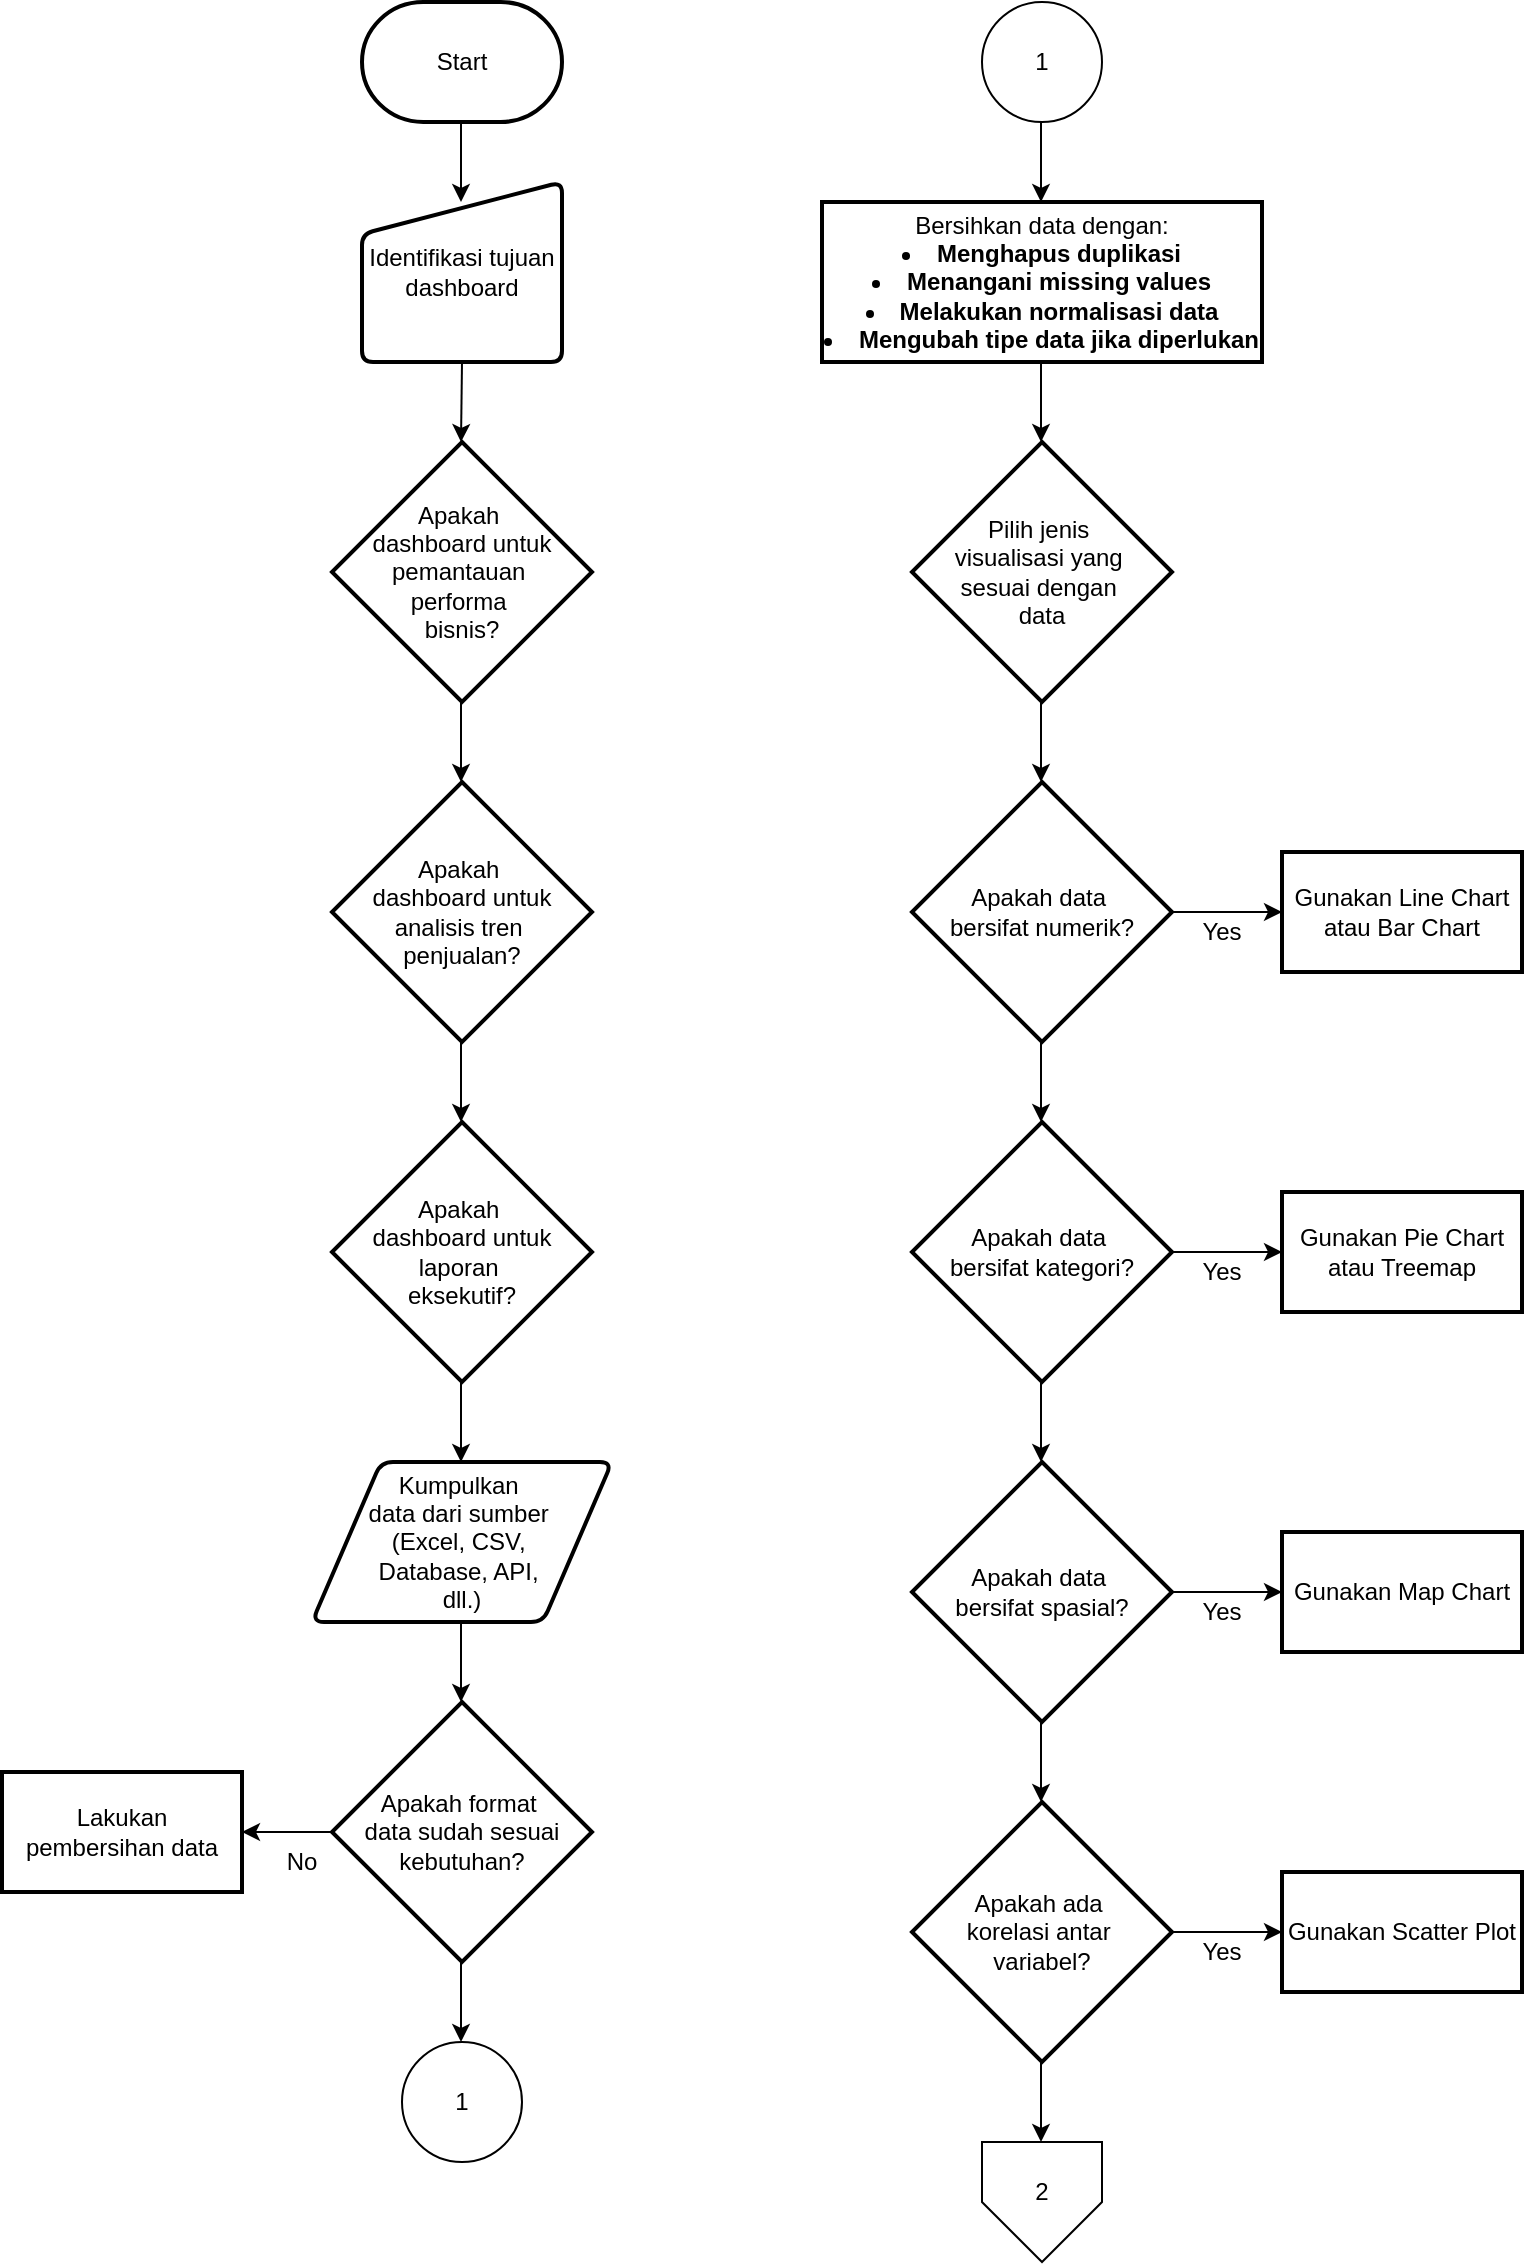 <mxfile version="26.0.9" pages="2">
  <diagram id="C5RBs43oDa-KdzZeNtuy" name="Page-1">
    <mxGraphModel dx="2100" dy="1242" grid="1" gridSize="10" guides="1" tooltips="1" connect="1" arrows="1" fold="1" page="1" pageScale="1" pageWidth="827" pageHeight="1169" math="0" shadow="0">
      <root>
        <mxCell id="WIyWlLk6GJQsqaUBKTNV-0" />
        <mxCell id="WIyWlLk6GJQsqaUBKTNV-1" parent="WIyWlLk6GJQsqaUBKTNV-0" />
        <mxCell id="WIyWlLk6GJQsqaUBKTNV-2" value="" style="rounded=0;html=1;jettySize=auto;orthogonalLoop=1;fontSize=11;endArrow=block;endFill=0;endSize=8;strokeWidth=1;shadow=0;labelBackgroundColor=none;edgeStyle=orthogonalEdgeStyle;" parent="WIyWlLk6GJQsqaUBKTNV-1" edge="1">
          <mxGeometry relative="1" as="geometry">
            <mxPoint x="245" y="160" as="sourcePoint" />
            <mxPoint x="245" y="170" as="targetPoint" />
          </mxGeometry>
        </mxCell>
        <mxCell id="RInjZ02PP6oDg6OvWx2F-0" value="Start" style="strokeWidth=2;html=1;shape=mxgraph.flowchart.terminator;whiteSpace=wrap;" vertex="1" parent="WIyWlLk6GJQsqaUBKTNV-1">
          <mxGeometry x="215" y="20" width="100" height="60" as="geometry" />
        </mxCell>
        <mxCell id="RInjZ02PP6oDg6OvWx2F-3" value="Identifikasi tujuan dashboard" style="html=1;strokeWidth=2;shape=manualInput;whiteSpace=wrap;rounded=1;size=26;arcSize=11;" vertex="1" parent="WIyWlLk6GJQsqaUBKTNV-1">
          <mxGeometry x="215" y="110" width="100" height="90" as="geometry" />
        </mxCell>
        <mxCell id="RInjZ02PP6oDg6OvWx2F-6" value="Apakah&amp;nbsp;&lt;div&gt;dashboard untuk pemantauan&amp;nbsp;&lt;/div&gt;&lt;div&gt;performa&amp;nbsp;&lt;/div&gt;&lt;div&gt;bisnis?&lt;/div&gt;" style="strokeWidth=2;html=1;shape=mxgraph.flowchart.decision;whiteSpace=wrap;" vertex="1" parent="WIyWlLk6GJQsqaUBKTNV-1">
          <mxGeometry x="200" y="240" width="130" height="130" as="geometry" />
        </mxCell>
        <mxCell id="RInjZ02PP6oDg6OvWx2F-10" value="" style="endArrow=classic;html=1;rounded=0;" edge="1" parent="WIyWlLk6GJQsqaUBKTNV-1">
          <mxGeometry width="50" height="50" relative="1" as="geometry">
            <mxPoint x="264.5" y="370" as="sourcePoint" />
            <mxPoint x="264.5" y="410" as="targetPoint" />
          </mxGeometry>
        </mxCell>
        <mxCell id="RInjZ02PP6oDg6OvWx2F-12" value="Apakah&amp;nbsp;&lt;div&gt;dashboard untuk analisis tren&amp;nbsp;&lt;/div&gt;&lt;div&gt;penjualan?&lt;/div&gt;" style="strokeWidth=2;html=1;shape=mxgraph.flowchart.decision;whiteSpace=wrap;" vertex="1" parent="WIyWlLk6GJQsqaUBKTNV-1">
          <mxGeometry x="200" y="410" width="130" height="130" as="geometry" />
        </mxCell>
        <mxCell id="RInjZ02PP6oDg6OvWx2F-13" value="" style="endArrow=classic;html=1;rounded=0;" edge="1" parent="WIyWlLk6GJQsqaUBKTNV-1">
          <mxGeometry width="50" height="50" relative="1" as="geometry">
            <mxPoint x="264.5" y="540" as="sourcePoint" />
            <mxPoint x="264.5" y="580" as="targetPoint" />
          </mxGeometry>
        </mxCell>
        <mxCell id="RInjZ02PP6oDg6OvWx2F-14" value="Apakah&amp;nbsp;&lt;div&gt;dashboard untuk laporan&amp;nbsp;&lt;/div&gt;&lt;div&gt;eksekutif?&lt;/div&gt;" style="strokeWidth=2;html=1;shape=mxgraph.flowchart.decision;whiteSpace=wrap;" vertex="1" parent="WIyWlLk6GJQsqaUBKTNV-1">
          <mxGeometry x="200" y="580" width="130" height="130" as="geometry" />
        </mxCell>
        <mxCell id="RInjZ02PP6oDg6OvWx2F-15" value="" style="endArrow=classic;html=1;rounded=0;" edge="1" parent="WIyWlLk6GJQsqaUBKTNV-1">
          <mxGeometry width="50" height="50" relative="1" as="geometry">
            <mxPoint x="264.5" y="710" as="sourcePoint" />
            <mxPoint x="264.5" y="750" as="targetPoint" />
          </mxGeometry>
        </mxCell>
        <mxCell id="RInjZ02PP6oDg6OvWx2F-16" value="Kumpulkan&amp;nbsp;&lt;div&gt;data dari&amp;nbsp;&lt;span style=&quot;background-color: transparent; color: light-dark(rgb(0, 0, 0), rgb(255, 255, 255));&quot;&gt;sumber&amp;nbsp;&lt;/span&gt;&lt;/div&gt;&lt;div&gt;&lt;span style=&quot;background-color: transparent; color: light-dark(rgb(0, 0, 0), rgb(255, 255, 255));&quot;&gt;(Excel, CSV,&amp;nbsp;&lt;/span&gt;&lt;/div&gt;&lt;div&gt;&lt;span style=&quot;background-color: transparent; color: light-dark(rgb(0, 0, 0), rgb(255, 255, 255));&quot;&gt;Database, API,&amp;nbsp;&lt;/span&gt;&lt;/div&gt;&lt;div&gt;&lt;span style=&quot;background-color: transparent; color: light-dark(rgb(0, 0, 0), rgb(255, 255, 255));&quot;&gt;dll.)&lt;/span&gt;&lt;/div&gt;" style="shape=parallelogram;html=1;strokeWidth=2;perimeter=parallelogramPerimeter;whiteSpace=wrap;rounded=1;arcSize=12;size=0.23;" vertex="1" parent="WIyWlLk6GJQsqaUBKTNV-1">
          <mxGeometry x="190" y="750" width="150" height="80" as="geometry" />
        </mxCell>
        <mxCell id="RInjZ02PP6oDg6OvWx2F-17" value="" style="endArrow=classic;html=1;rounded=0;" edge="1" parent="WIyWlLk6GJQsqaUBKTNV-1">
          <mxGeometry width="50" height="50" relative="1" as="geometry">
            <mxPoint x="264.5" y="830" as="sourcePoint" />
            <mxPoint x="264.5" y="870" as="targetPoint" />
          </mxGeometry>
        </mxCell>
        <mxCell id="RInjZ02PP6oDg6OvWx2F-18" value="Apakah format&amp;nbsp;&lt;div&gt;data sudah sesuai kebutuhan?&lt;br&gt;&lt;/div&gt;" style="strokeWidth=2;html=1;shape=mxgraph.flowchart.decision;whiteSpace=wrap;" vertex="1" parent="WIyWlLk6GJQsqaUBKTNV-1">
          <mxGeometry x="200" y="870" width="130" height="130" as="geometry" />
        </mxCell>
        <mxCell id="RInjZ02PP6oDg6OvWx2F-19" value="Lakukan pembersihan data" style="whiteSpace=wrap;html=1;strokeWidth=2;" vertex="1" parent="WIyWlLk6GJQsqaUBKTNV-1">
          <mxGeometry x="35" y="905" width="120" height="60" as="geometry" />
        </mxCell>
        <mxCell id="RInjZ02PP6oDg6OvWx2F-21" value="No" style="text;html=1;align=center;verticalAlign=middle;whiteSpace=wrap;rounded=0;" vertex="1" parent="WIyWlLk6GJQsqaUBKTNV-1">
          <mxGeometry x="155" y="935" width="60" height="30" as="geometry" />
        </mxCell>
        <mxCell id="RInjZ02PP6oDg6OvWx2F-22" value="" style="endArrow=classic;html=1;rounded=0;entryX=1;entryY=0.5;entryDx=0;entryDy=0;exitX=0;exitY=0.5;exitDx=0;exitDy=0;exitPerimeter=0;" edge="1" parent="WIyWlLk6GJQsqaUBKTNV-1" source="RInjZ02PP6oDg6OvWx2F-18" target="RInjZ02PP6oDg6OvWx2F-19">
          <mxGeometry width="50" height="50" relative="1" as="geometry">
            <mxPoint x="309" y="930" as="sourcePoint" />
            <mxPoint x="309" y="970" as="targetPoint" />
          </mxGeometry>
        </mxCell>
        <mxCell id="RInjZ02PP6oDg6OvWx2F-23" value="Bersihkan data dengan:&lt;div&gt;&lt;li&gt;&lt;strong&gt;Menghapus duplikasi&lt;/strong&gt;&lt;/li&gt;&lt;li&gt;&lt;strong&gt;Menangani missing values&lt;/strong&gt;&lt;/li&gt;&lt;li&gt;&lt;strong&gt;Melakukan normalisasi data&lt;/strong&gt;&lt;/li&gt;&lt;li&gt;&lt;strong&gt;Mengubah tipe data jika diperlukan&lt;/strong&gt;&lt;/li&gt;&lt;/div&gt;" style="whiteSpace=wrap;html=1;strokeWidth=2;" vertex="1" parent="WIyWlLk6GJQsqaUBKTNV-1">
          <mxGeometry x="445" y="120" width="220" height="80" as="geometry" />
        </mxCell>
        <mxCell id="RInjZ02PP6oDg6OvWx2F-24" value="" style="endArrow=classic;html=1;rounded=0;" edge="1" parent="WIyWlLk6GJQsqaUBKTNV-1">
          <mxGeometry width="50" height="50" relative="1" as="geometry">
            <mxPoint x="264.5" y="1000" as="sourcePoint" />
            <mxPoint x="264.5" y="1040" as="targetPoint" />
          </mxGeometry>
        </mxCell>
        <mxCell id="RInjZ02PP6oDg6OvWx2F-26" value="" style="endArrow=classic;html=1;rounded=0;" edge="1" parent="WIyWlLk6GJQsqaUBKTNV-1">
          <mxGeometry width="50" height="50" relative="1" as="geometry">
            <mxPoint x="264.5" y="80" as="sourcePoint" />
            <mxPoint x="264.5" y="120" as="targetPoint" />
          </mxGeometry>
        </mxCell>
        <mxCell id="RInjZ02PP6oDg6OvWx2F-27" value="" style="endArrow=classic;html=1;rounded=0;" edge="1" parent="WIyWlLk6GJQsqaUBKTNV-1">
          <mxGeometry width="50" height="50" relative="1" as="geometry">
            <mxPoint x="265" y="200" as="sourcePoint" />
            <mxPoint x="264.5" y="240" as="targetPoint" />
          </mxGeometry>
        </mxCell>
        <mxCell id="RInjZ02PP6oDg6OvWx2F-28" value="" style="verticalLabelPosition=bottom;verticalAlign=top;html=1;shape=mxgraph.flowchart.on-page_reference;" vertex="1" parent="WIyWlLk6GJQsqaUBKTNV-1">
          <mxGeometry x="235" y="1040" width="60" height="60" as="geometry" />
        </mxCell>
        <mxCell id="RInjZ02PP6oDg6OvWx2F-29" value="1" style="text;html=1;align=center;verticalAlign=middle;whiteSpace=wrap;rounded=0;" vertex="1" parent="WIyWlLk6GJQsqaUBKTNV-1">
          <mxGeometry x="235" y="1055" width="60" height="30" as="geometry" />
        </mxCell>
        <mxCell id="RInjZ02PP6oDg6OvWx2F-30" value="" style="verticalLabelPosition=bottom;verticalAlign=top;html=1;shape=mxgraph.flowchart.on-page_reference;" vertex="1" parent="WIyWlLk6GJQsqaUBKTNV-1">
          <mxGeometry x="525" y="20" width="60" height="60" as="geometry" />
        </mxCell>
        <mxCell id="RInjZ02PP6oDg6OvWx2F-31" value="1" style="text;html=1;align=center;verticalAlign=middle;whiteSpace=wrap;rounded=0;" vertex="1" parent="WIyWlLk6GJQsqaUBKTNV-1">
          <mxGeometry x="525" y="35" width="60" height="30" as="geometry" />
        </mxCell>
        <mxCell id="RInjZ02PP6oDg6OvWx2F-32" value="" style="endArrow=classic;html=1;rounded=0;" edge="1" parent="WIyWlLk6GJQsqaUBKTNV-1">
          <mxGeometry width="50" height="50" relative="1" as="geometry">
            <mxPoint x="554.5" y="80" as="sourcePoint" />
            <mxPoint x="554.5" y="120" as="targetPoint" />
          </mxGeometry>
        </mxCell>
        <mxCell id="RInjZ02PP6oDg6OvWx2F-33" value="" style="endArrow=classic;html=1;rounded=0;" edge="1" parent="WIyWlLk6GJQsqaUBKTNV-1">
          <mxGeometry width="50" height="50" relative="1" as="geometry">
            <mxPoint x="554.5" y="200" as="sourcePoint" />
            <mxPoint x="554.5" y="240" as="targetPoint" />
          </mxGeometry>
        </mxCell>
        <mxCell id="RInjZ02PP6oDg6OvWx2F-34" value="Pilih jenis&amp;nbsp;&lt;div&gt;visualisasi yang&amp;nbsp;&lt;/div&gt;&lt;div&gt;sesuai dengan&amp;nbsp;&lt;/div&gt;&lt;div&gt;data&lt;br&gt;&lt;/div&gt;" style="strokeWidth=2;html=1;shape=mxgraph.flowchart.decision;whiteSpace=wrap;" vertex="1" parent="WIyWlLk6GJQsqaUBKTNV-1">
          <mxGeometry x="490" y="240" width="130" height="130" as="geometry" />
        </mxCell>
        <mxCell id="RInjZ02PP6oDg6OvWx2F-35" value="" style="endArrow=classic;html=1;rounded=0;" edge="1" parent="WIyWlLk6GJQsqaUBKTNV-1">
          <mxGeometry width="50" height="50" relative="1" as="geometry">
            <mxPoint x="554.5" y="370" as="sourcePoint" />
            <mxPoint x="554.5" y="410" as="targetPoint" />
          </mxGeometry>
        </mxCell>
        <mxCell id="RInjZ02PP6oDg6OvWx2F-36" value="&lt;div&gt;Apakah data&amp;nbsp;&lt;/div&gt;&lt;div&gt;bersifat numerik?&lt;br&gt;&lt;/div&gt;" style="strokeWidth=2;html=1;shape=mxgraph.flowchart.decision;whiteSpace=wrap;" vertex="1" parent="WIyWlLk6GJQsqaUBKTNV-1">
          <mxGeometry x="490" y="410" width="130" height="130" as="geometry" />
        </mxCell>
        <mxCell id="RInjZ02PP6oDg6OvWx2F-37" value="" style="endArrow=classic;html=1;rounded=0;entryX=0;entryY=0.5;entryDx=0;entryDy=0;exitX=0;exitY=0.5;exitDx=0;exitDy=0;exitPerimeter=0;" edge="1" parent="WIyWlLk6GJQsqaUBKTNV-1" target="RInjZ02PP6oDg6OvWx2F-38">
          <mxGeometry width="50" height="50" relative="1" as="geometry">
            <mxPoint x="620" y="474.94" as="sourcePoint" />
            <mxPoint x="663.04" y="474.5" as="targetPoint" />
          </mxGeometry>
        </mxCell>
        <mxCell id="RInjZ02PP6oDg6OvWx2F-38" value="Gunakan Line Chart atau Bar Chart" style="whiteSpace=wrap;html=1;strokeWidth=2;" vertex="1" parent="WIyWlLk6GJQsqaUBKTNV-1">
          <mxGeometry x="675" y="445" width="120" height="60" as="geometry" />
        </mxCell>
        <mxCell id="RInjZ02PP6oDg6OvWx2F-39" value="Yes" style="text;html=1;align=center;verticalAlign=middle;whiteSpace=wrap;rounded=0;" vertex="1" parent="WIyWlLk6GJQsqaUBKTNV-1">
          <mxGeometry x="615" y="470" width="60" height="30" as="geometry" />
        </mxCell>
        <mxCell id="RInjZ02PP6oDg6OvWx2F-40" value="" style="endArrow=classic;html=1;rounded=0;" edge="1" parent="WIyWlLk6GJQsqaUBKTNV-1">
          <mxGeometry width="50" height="50" relative="1" as="geometry">
            <mxPoint x="554.5" y="540" as="sourcePoint" />
            <mxPoint x="554.5" y="580" as="targetPoint" />
          </mxGeometry>
        </mxCell>
        <mxCell id="RInjZ02PP6oDg6OvWx2F-41" value="&lt;div&gt;Apakah data&amp;nbsp;&lt;/div&gt;&lt;div&gt;bersifat kategori?&lt;br&gt;&lt;/div&gt;" style="strokeWidth=2;html=1;shape=mxgraph.flowchart.decision;whiteSpace=wrap;" vertex="1" parent="WIyWlLk6GJQsqaUBKTNV-1">
          <mxGeometry x="490" y="580" width="130" height="130" as="geometry" />
        </mxCell>
        <mxCell id="RInjZ02PP6oDg6OvWx2F-42" value="" style="endArrow=classic;html=1;rounded=0;entryX=0;entryY=0.5;entryDx=0;entryDy=0;exitX=0;exitY=0.5;exitDx=0;exitDy=0;exitPerimeter=0;" edge="1" parent="WIyWlLk6GJQsqaUBKTNV-1">
          <mxGeometry width="50" height="50" relative="1" as="geometry">
            <mxPoint x="620" y="644.94" as="sourcePoint" />
            <mxPoint x="675" y="645" as="targetPoint" />
          </mxGeometry>
        </mxCell>
        <mxCell id="RInjZ02PP6oDg6OvWx2F-43" value="Yes" style="text;html=1;align=center;verticalAlign=middle;whiteSpace=wrap;rounded=0;" vertex="1" parent="WIyWlLk6GJQsqaUBKTNV-1">
          <mxGeometry x="615" y="640" width="60" height="30" as="geometry" />
        </mxCell>
        <mxCell id="RInjZ02PP6oDg6OvWx2F-44" value="Gunakan Pie Chart atau Treemap" style="whiteSpace=wrap;html=1;strokeWidth=2;" vertex="1" parent="WIyWlLk6GJQsqaUBKTNV-1">
          <mxGeometry x="675" y="615" width="120" height="60" as="geometry" />
        </mxCell>
        <mxCell id="RInjZ02PP6oDg6OvWx2F-45" value="" style="endArrow=classic;html=1;rounded=0;" edge="1" parent="WIyWlLk6GJQsqaUBKTNV-1">
          <mxGeometry width="50" height="50" relative="1" as="geometry">
            <mxPoint x="554.5" y="710" as="sourcePoint" />
            <mxPoint x="554.5" y="750" as="targetPoint" />
          </mxGeometry>
        </mxCell>
        <mxCell id="RInjZ02PP6oDg6OvWx2F-46" value="&lt;div&gt;Apakah data&amp;nbsp;&lt;/div&gt;&lt;div&gt;bersifat spasial?&lt;br&gt;&lt;/div&gt;" style="strokeWidth=2;html=1;shape=mxgraph.flowchart.decision;whiteSpace=wrap;" vertex="1" parent="WIyWlLk6GJQsqaUBKTNV-1">
          <mxGeometry x="490" y="750" width="130" height="130" as="geometry" />
        </mxCell>
        <mxCell id="RInjZ02PP6oDg6OvWx2F-47" value="" style="endArrow=classic;html=1;rounded=0;entryX=0;entryY=0.5;entryDx=0;entryDy=0;exitX=0;exitY=0.5;exitDx=0;exitDy=0;exitPerimeter=0;" edge="1" parent="WIyWlLk6GJQsqaUBKTNV-1">
          <mxGeometry width="50" height="50" relative="1" as="geometry">
            <mxPoint x="620" y="814.94" as="sourcePoint" />
            <mxPoint x="675" y="815" as="targetPoint" />
          </mxGeometry>
        </mxCell>
        <mxCell id="RInjZ02PP6oDg6OvWx2F-48" value="Yes" style="text;html=1;align=center;verticalAlign=middle;whiteSpace=wrap;rounded=0;" vertex="1" parent="WIyWlLk6GJQsqaUBKTNV-1">
          <mxGeometry x="615" y="810" width="60" height="30" as="geometry" />
        </mxCell>
        <mxCell id="RInjZ02PP6oDg6OvWx2F-49" value="Gunakan Map Chart" style="whiteSpace=wrap;html=1;strokeWidth=2;" vertex="1" parent="WIyWlLk6GJQsqaUBKTNV-1">
          <mxGeometry x="675" y="785" width="120" height="60" as="geometry" />
        </mxCell>
        <mxCell id="RInjZ02PP6oDg6OvWx2F-50" value="" style="endArrow=classic;html=1;rounded=0;" edge="1" parent="WIyWlLk6GJQsqaUBKTNV-1">
          <mxGeometry width="50" height="50" relative="1" as="geometry">
            <mxPoint x="554.5" y="880" as="sourcePoint" />
            <mxPoint x="554.5" y="920" as="targetPoint" />
          </mxGeometry>
        </mxCell>
        <mxCell id="RInjZ02PP6oDg6OvWx2F-51" value="&lt;div&gt;Apakah ada&amp;nbsp;&lt;/div&gt;&lt;div&gt;korelasi antar&amp;nbsp;&lt;/div&gt;&lt;div&gt;variabel?&lt;br&gt;&lt;/div&gt;" style="strokeWidth=2;html=1;shape=mxgraph.flowchart.decision;whiteSpace=wrap;" vertex="1" parent="WIyWlLk6GJQsqaUBKTNV-1">
          <mxGeometry x="490" y="920" width="130" height="130" as="geometry" />
        </mxCell>
        <mxCell id="RInjZ02PP6oDg6OvWx2F-52" value="" style="endArrow=classic;html=1;rounded=0;entryX=0;entryY=0.5;entryDx=0;entryDy=0;exitX=0;exitY=0.5;exitDx=0;exitDy=0;exitPerimeter=0;" edge="1" parent="WIyWlLk6GJQsqaUBKTNV-1">
          <mxGeometry width="50" height="50" relative="1" as="geometry">
            <mxPoint x="620" y="984.94" as="sourcePoint" />
            <mxPoint x="675" y="985" as="targetPoint" />
          </mxGeometry>
        </mxCell>
        <mxCell id="RInjZ02PP6oDg6OvWx2F-53" value="Yes" style="text;html=1;align=center;verticalAlign=middle;whiteSpace=wrap;rounded=0;" vertex="1" parent="WIyWlLk6GJQsqaUBKTNV-1">
          <mxGeometry x="615" y="980" width="60" height="30" as="geometry" />
        </mxCell>
        <mxCell id="RInjZ02PP6oDg6OvWx2F-54" value="Gunakan Scatter Plot" style="whiteSpace=wrap;html=1;strokeWidth=2;" vertex="1" parent="WIyWlLk6GJQsqaUBKTNV-1">
          <mxGeometry x="675" y="955" width="120" height="60" as="geometry" />
        </mxCell>
        <mxCell id="RInjZ02PP6oDg6OvWx2F-55" value="" style="endArrow=classic;html=1;rounded=0;" edge="1" parent="WIyWlLk6GJQsqaUBKTNV-1">
          <mxGeometry width="50" height="50" relative="1" as="geometry">
            <mxPoint x="554.5" y="1050" as="sourcePoint" />
            <mxPoint x="554.5" y="1090" as="targetPoint" />
          </mxGeometry>
        </mxCell>
        <mxCell id="RInjZ02PP6oDg6OvWx2F-58" value="" style="verticalLabelPosition=bottom;verticalAlign=top;html=1;shape=offPageConnector;rounded=0;size=0.5;" vertex="1" parent="WIyWlLk6GJQsqaUBKTNV-1">
          <mxGeometry x="525" y="1090" width="60" height="60" as="geometry" />
        </mxCell>
        <mxCell id="RInjZ02PP6oDg6OvWx2F-59" value="2" style="text;html=1;align=center;verticalAlign=middle;whiteSpace=wrap;rounded=0;" vertex="1" parent="WIyWlLk6GJQsqaUBKTNV-1">
          <mxGeometry x="525" y="1100" width="60" height="30" as="geometry" />
        </mxCell>
      </root>
    </mxGraphModel>
  </diagram>
  <diagram id="Pwo_C_BlEFnXSmOIOokd" name="Page-2">
    <mxGraphModel dx="2100" dy="1242" grid="1" gridSize="10" guides="1" tooltips="1" connect="1" arrows="1" fold="1" page="1" pageScale="1" pageWidth="827" pageHeight="1169" math="0" shadow="0">
      <root>
        <mxCell id="0" />
        <mxCell id="1" parent="0" />
        <mxCell id="ZoTq62ZkFmlOF7i8mnrp-1" value="Buat worksheet dengan berbagai grafik berikut:&lt;br&gt;&lt;div&gt;&lt;li&gt;&lt;b&gt;Bar Chart&lt;/b&gt;&lt;/li&gt;&lt;li&gt;&lt;b&gt;Line Chart&lt;/b&gt;&lt;/li&gt;&lt;li&gt;&lt;b&gt;Dual-Axis Chart&lt;/b&gt;&lt;/li&gt;&lt;li&gt;&lt;b&gt;Heatmap&lt;/b&gt;&lt;/li&gt;&lt;li&gt;&lt;b&gt;Treemap&lt;/b&gt;&lt;/li&gt;&lt;li&gt;&lt;b&gt;Bubble Chart&lt;/b&gt;&lt;/li&gt;&lt;li&gt;&lt;b&gt;Box Plot&lt;/b&gt;&lt;/li&gt;&lt;li&gt;&lt;b&gt;Histogram&lt;/b&gt;&lt;/li&gt;&lt;li&gt;&lt;b&gt;Scatter Plot dengan Trend Line&lt;/b&gt;&lt;/li&gt;&lt;li&gt;&lt;b&gt;Profit Filled Map&lt;/b&gt;&lt;/li&gt;&lt;/div&gt;" style="whiteSpace=wrap;html=1;strokeWidth=2;" vertex="1" parent="1">
          <mxGeometry x="159" y="140" width="220" height="180" as="geometry" />
        </mxCell>
        <mxCell id="fJq9udssnXeO8WEE-ZIy-1" value="" style="verticalLabelPosition=bottom;verticalAlign=top;html=1;shape=offPageConnector;rounded=0;size=0.5;" vertex="1" parent="1">
          <mxGeometry x="239" y="40" width="60" height="60" as="geometry" />
        </mxCell>
        <mxCell id="fJq9udssnXeO8WEE-ZIy-2" value="2" style="text;html=1;align=center;verticalAlign=middle;whiteSpace=wrap;rounded=0;" vertex="1" parent="1">
          <mxGeometry x="239" y="50" width="60" height="30" as="geometry" />
        </mxCell>
        <mxCell id="f3ghkOkv1gKFY6krv8Hu-1" value="" style="endArrow=classic;html=1;rounded=0;" edge="1" parent="1">
          <mxGeometry width="50" height="50" relative="1" as="geometry">
            <mxPoint x="268.5" y="100" as="sourcePoint" />
            <mxPoint x="268.5" y="140" as="targetPoint" />
          </mxGeometry>
        </mxCell>
        <mxCell id="1XJAKrDmDAuRjT1MaQQY-1" value="" style="verticalLabelPosition=bottom;verticalAlign=top;html=1;shape=process;whiteSpace=wrap;rounded=1;size=0.14;arcSize=6;" vertex="1" parent="1">
          <mxGeometry x="139" y="360" width="260" height="100" as="geometry" />
        </mxCell>
        <mxCell id="1XJAKrDmDAuRjT1MaQQY-2" value="" style="endArrow=classic;html=1;rounded=0;" edge="1" parent="1">
          <mxGeometry width="50" height="50" relative="1" as="geometry">
            <mxPoint x="268.5" y="320" as="sourcePoint" />
            <mxPoint x="268.5" y="360" as="targetPoint" />
          </mxGeometry>
        </mxCell>
        <mxCell id="1XJAKrDmDAuRjT1MaQQY-5" value="Tambahkan KPI Cards dengan:&amp;nbsp;&lt;ul&gt;&lt;li&gt;&lt;b&gt;Total Sales&lt;/b&gt;&lt;/li&gt;&lt;li&gt;&lt;b&gt;Total Profit&lt;/b&gt;&lt;/li&gt;&lt;li&gt;&lt;b&gt;Jumlah Order&lt;/b&gt;&lt;/li&gt;&lt;li&gt;&lt;b&gt;Customer Segmentation&lt;/b&gt;&lt;/li&gt;&lt;/ul&gt;" style="text;html=1;align=center;verticalAlign=middle;whiteSpace=wrap;rounded=0;" vertex="1" parent="1">
          <mxGeometry x="159" y="360" width="220" height="110" as="geometry" />
        </mxCell>
        <mxCell id="1XJAKrDmDAuRjT1MaQQY-6" value="Susun dashboard dengan mempertimbangkan:&lt;div&gt;&lt;li&gt;&lt;b&gt;Layout Grid atau Floating&lt;/b&gt;&lt;/li&gt;&lt;li&gt;&lt;b&gt;Urutan KPI → Tren → Distribusi → Detail&lt;/b&gt;&lt;/li&gt;&lt;li&gt;&lt;b&gt;Ukuran dan proporsi elemen&lt;/b&gt;&lt;/li&gt;&lt;/div&gt;" style="whiteSpace=wrap;html=1;strokeWidth=2;" vertex="1" parent="1">
          <mxGeometry x="159" y="500" width="220" height="90" as="geometry" />
        </mxCell>
        <mxCell id="1XJAKrDmDAuRjT1MaQQY-7" value="" style="endArrow=classic;html=1;rounded=0;" edge="1" parent="1">
          <mxGeometry width="50" height="50" relative="1" as="geometry">
            <mxPoint x="268.5" y="460" as="sourcePoint" />
            <mxPoint x="268.5" y="500" as="targetPoint" />
          </mxGeometry>
        </mxCell>
        <mxCell id="1XJAKrDmDAuRjT1MaQQY-8" value="" style="endArrow=classic;html=1;rounded=0;" edge="1" parent="1">
          <mxGeometry width="50" height="50" relative="1" as="geometry">
            <mxPoint x="268.5" y="590" as="sourcePoint" />
            <mxPoint x="268.5" y="630" as="targetPoint" />
          </mxGeometry>
        </mxCell>
        <mxCell id="1XJAKrDmDAuRjT1MaQQY-9" value="Tambahkan interaktivitas pada dashboard:&lt;div&gt;&lt;li&gt;&lt;b&gt;Filter Dropdown untuk Region, Kategori, Produk&lt;/b&gt;&lt;/li&gt;&lt;li&gt;&lt;b&gt;Actions (Klik untuk Filter)&lt;/b&gt;&lt;/li&gt;&lt;li&gt;&lt;b&gt;Hover Tooltip Interaktif&lt;/b&gt;&lt;/li&gt;&lt;li&gt;&lt;b&gt;Parameter untuk Dynamic Control&lt;/b&gt;&lt;/li&gt;&lt;/div&gt;" style="whiteSpace=wrap;html=1;strokeWidth=2;" vertex="1" parent="1">
          <mxGeometry x="159" y="630" width="220" height="110" as="geometry" />
        </mxCell>
        <mxCell id="1XJAKrDmDAuRjT1MaQQY-10" value="" style="endArrow=classic;html=1;rounded=0;" edge="1" parent="1">
          <mxGeometry width="50" height="50" relative="1" as="geometry">
            <mxPoint x="268.5" y="740" as="sourcePoint" />
            <mxPoint x="268.5" y="780" as="targetPoint" />
          </mxGeometry>
        </mxCell>
        <mxCell id="1XJAKrDmDAuRjT1MaQQY-11" value="Periksa konsistensi warna dan desain:&lt;div&gt;&lt;li&gt;&lt;b&gt;Apakah warna sesuai standar brand?&lt;/b&gt;&lt;/li&gt;&lt;li&gt;&lt;b&gt;Apakah ukuran font mudah dibaca?&lt;/b&gt;&lt;/li&gt;&lt;li&gt;&lt;b&gt;Apakah semua elemen proporsional?&lt;/b&gt;&lt;/li&gt;&lt;/div&gt;" style="whiteSpace=wrap;html=1;strokeWidth=2;" vertex="1" parent="1">
          <mxGeometry x="159" y="780" width="220" height="110" as="geometry" />
        </mxCell>
        <mxCell id="1XJAKrDmDAuRjT1MaQQY-12" value="" style="endArrow=classic;html=1;rounded=0;" edge="1" parent="1">
          <mxGeometry width="50" height="50" relative="1" as="geometry">
            <mxPoint x="268.5" y="890" as="sourcePoint" />
            <mxPoint x="268.5" y="930" as="targetPoint" />
          </mxGeometry>
        </mxCell>
        <mxCell id="qPytaYX17akkoOtXKbPM-1" value="&lt;div&gt;Evaluasi&amp;nbsp;&lt;/div&gt;&lt;div&gt;performa&amp;nbsp;&lt;/div&gt;&lt;div&gt;&lt;span style=&quot;background-color: transparent; color: light-dark(rgb(0, 0, 0), rgb(255, 255, 255));&quot;&gt;dashboard:&lt;/span&gt;&lt;/div&gt;&lt;div&gt;&lt;span style=&quot;background-color: transparent; color: light-dark(rgb(0, 0, 0), rgb(255, 255, 255));&quot;&gt;Apakah load time kurang&amp;nbsp;&lt;/span&gt;&lt;/div&gt;&lt;div&gt;&lt;span style=&quot;background-color: transparent; color: light-dark(rgb(0, 0, 0), rgb(255, 255, 255));&quot;&gt;dari 5 detik?&lt;/span&gt;&lt;/div&gt;&lt;div&gt;&lt;span style=&quot;background-color: transparent; color: light-dark(rgb(0, 0, 0), rgb(255, 255, 255));&quot;&gt;Apakah data selalu&amp;nbsp;&lt;/span&gt;&lt;/div&gt;&lt;div&gt;&lt;span style=&quot;background-color: transparent; color: light-dark(rgb(0, 0, 0), rgb(255, 255, 255));&quot;&gt;update?&lt;/span&gt;&lt;/div&gt;&lt;div&gt;&lt;span style=&quot;background-color: transparent; color: light-dark(rgb(0, 0, 0), rgb(255, 255, 255));&quot;&gt;Apakah filter&amp;nbsp;&lt;/span&gt;&lt;/div&gt;&lt;div&gt;&lt;span style=&quot;background-color: transparent; color: light-dark(rgb(0, 0, 0), rgb(255, 255, 255));&quot;&gt;berjalan&amp;nbsp;&lt;/span&gt;&lt;span style=&quot;background-color: transparent; color: light-dark(rgb(0, 0, 0), rgb(255, 255, 255));&quot;&gt;dengan&amp;nbsp;&lt;/span&gt;&lt;/div&gt;&lt;div&gt;&lt;span style=&quot;background-color: transparent; color: light-dark(rgb(0, 0, 0), rgb(255, 255, 255));&quot;&gt;benar?&lt;/span&gt;&lt;/div&gt;" style="strokeWidth=2;html=1;shape=mxgraph.flowchart.decision;whiteSpace=wrap;" vertex="1" parent="1">
          <mxGeometry x="169" y="930" width="200" height="200" as="geometry" />
        </mxCell>
        <mxCell id="wdROvP0wHaBcoVq2MgMz-1" value="" style="verticalLabelPosition=bottom;verticalAlign=top;html=1;shape=mxgraph.flowchart.on-page_reference;" vertex="1" parent="1">
          <mxGeometry x="69" y="1000" width="60" height="60" as="geometry" />
        </mxCell>
        <mxCell id="wdROvP0wHaBcoVq2MgMz-2" value="3" style="text;html=1;align=center;verticalAlign=middle;whiteSpace=wrap;rounded=0;" vertex="1" parent="1">
          <mxGeometry x="69" y="1015" width="60" height="30" as="geometry" />
        </mxCell>
        <mxCell id="HjXStnZ6kNy-x712G6bk-1" value="" style="endArrow=classic;html=1;rounded=0;" edge="1" parent="1">
          <mxGeometry width="50" height="50" relative="1" as="geometry">
            <mxPoint x="169" y="1029.5" as="sourcePoint" />
            <mxPoint x="129" y="1030" as="targetPoint" />
          </mxGeometry>
        </mxCell>
        <mxCell id="HjXStnZ6kNy-x712G6bk-3" value="" style="verticalLabelPosition=bottom;verticalAlign=top;html=1;shape=mxgraph.flowchart.on-page_reference;" vertex="1" parent="1">
          <mxGeometry x="609" y="295" width="60" height="60" as="geometry" />
        </mxCell>
        <mxCell id="HjXStnZ6kNy-x712G6bk-4" value="3" style="text;html=1;align=center;verticalAlign=middle;whiteSpace=wrap;rounded=0;" vertex="1" parent="1">
          <mxGeometry x="609" y="310" width="60" height="30" as="geometry" />
        </mxCell>
        <mxCell id="HjXStnZ6kNy-x712G6bk-5" value="" style="endArrow=classic;html=1;rounded=0;" edge="1" parent="1">
          <mxGeometry width="50" height="50" relative="1" as="geometry">
            <mxPoint x="638.5" y="355" as="sourcePoint" />
            <mxPoint x="638.5" y="395" as="targetPoint" />
          </mxGeometry>
        </mxCell>
        <mxCell id="HjXStnZ6kNy-x712G6bk-6" value="Jika performa belum optimal, lakukan perbaikan." style="whiteSpace=wrap;html=1;strokeWidth=2;" vertex="1" parent="1">
          <mxGeometry x="529" y="395" width="220" height="50" as="geometry" />
        </mxCell>
        <mxCell id="HjXStnZ6kNy-x712G6bk-7" value="" style="endArrow=classic;html=1;rounded=0;" edge="1" parent="1">
          <mxGeometry width="50" height="50" relative="1" as="geometry">
            <mxPoint x="638.5" y="445" as="sourcePoint" />
            <mxPoint x="638.5" y="485" as="targetPoint" />
          </mxGeometry>
        </mxCell>
        <mxCell id="HjXStnZ6kNy-x712G6bk-8" value="Simpan file Tableau dengan format yang sesuai:&lt;div&gt;&lt;li&gt;&lt;strong&gt;TWB&lt;/strong&gt; (tanpa data) jika sumber data tetap.&lt;/li&gt;&lt;li&gt;&lt;strong&gt;TWBX&lt;/strong&gt; (dengan data) jika ingin berbagi dengan orang lain.&lt;/li&gt;&lt;/div&gt;" style="whiteSpace=wrap;html=1;strokeWidth=2;" vertex="1" parent="1">
          <mxGeometry x="529" y="485" width="220" height="100" as="geometry" />
        </mxCell>
        <mxCell id="HjXStnZ6kNy-x712G6bk-9" value="&lt;strong&gt;Publikasi dashboard&amp;nbsp;&lt;/strong&gt;&lt;div&gt;&lt;strong&gt;ke:&lt;/strong&gt;&amp;nbsp;&lt;ul&gt;&lt;li&gt;Tableau Public&lt;/li&gt;&lt;li&gt;Tableau Server&lt;/li&gt;&lt;li&gt;Tableau Online&lt;/li&gt;&lt;li&gt;PDF/PNG Export&lt;/li&gt;&lt;/ul&gt;&lt;/div&gt;" style="shape=parallelogram;html=1;strokeWidth=2;perimeter=parallelogramPerimeter;whiteSpace=wrap;rounded=1;arcSize=12;size=0.23;" vertex="1" parent="1">
          <mxGeometry x="522.33" y="625" width="233.34" height="140" as="geometry" />
        </mxCell>
        <mxCell id="HjXStnZ6kNy-x712G6bk-10" value="" style="endArrow=classic;html=1;rounded=0;" edge="1" parent="1">
          <mxGeometry width="50" height="50" relative="1" as="geometry">
            <mxPoint x="638.5" y="585" as="sourcePoint" />
            <mxPoint x="638.5" y="625" as="targetPoint" />
          </mxGeometry>
        </mxCell>
        <mxCell id="HjXStnZ6kNy-x712G6bk-11" value="End" style="strokeWidth=2;html=1;shape=mxgraph.flowchart.terminator;whiteSpace=wrap;" vertex="1" parent="1">
          <mxGeometry x="579" y="805" width="100" height="60" as="geometry" />
        </mxCell>
        <mxCell id="HjXStnZ6kNy-x712G6bk-12" value="" style="endArrow=classic;html=1;rounded=0;" edge="1" parent="1">
          <mxGeometry width="50" height="50" relative="1" as="geometry">
            <mxPoint x="628.5" y="765" as="sourcePoint" />
            <mxPoint x="628.5" y="805" as="targetPoint" />
          </mxGeometry>
        </mxCell>
      </root>
    </mxGraphModel>
  </diagram>
</mxfile>
